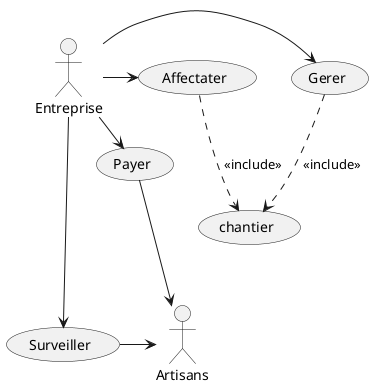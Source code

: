@startuml UC

usecase a as "Affectater"
usecase s as "Surveiller"
usecase p as "Payer"
usecase g as "Gerer"
usecase c as "chantier"

actor Artisans
actor Entreprise 

'Pour aligner les 2 acteurs :
c -[hidden]-> s

Entreprise -> s
s -> Artisans

Entreprise -> p
p -> Artisans

Entreprise -> a
a ..> c : <<include>>

Entreprise ->g
g ..> c : <<include>>


@enduml